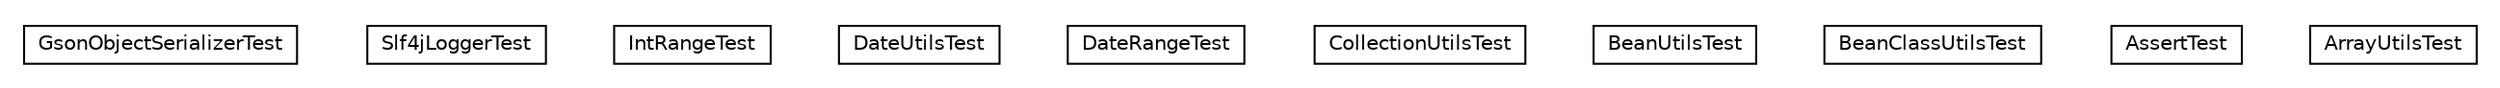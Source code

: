 #!/usr/local/bin/dot
#
# Class diagram 
# Generated by UMLGraph version R5_6_6-8-g8d7759 (http://www.umlgraph.org/)
#

digraph G {
	edge [fontname="Helvetica",fontsize=10,labelfontname="Helvetica",labelfontsize=10];
	node [fontname="Helvetica",fontsize=10,shape=plaintext];
	nodesep=0.25;
	ranksep=0.5;
	// org.dayatang.utils.GsonObjectSerializerTest
	c0 [label=<<table title="org.dayatang.utils.GsonObjectSerializerTest" border="0" cellborder="1" cellspacing="0" cellpadding="2" port="p" href="./GsonObjectSerializerTest.html">
		<tr><td><table border="0" cellspacing="0" cellpadding="1">
<tr><td align="center" balign="center"> GsonObjectSerializerTest </td></tr>
		</table></td></tr>
		</table>>, URL="./GsonObjectSerializerTest.html", fontname="Helvetica", fontcolor="black", fontsize=10.0];
	// org.dayatang.utils.Slf4jLoggerTest
	c1 [label=<<table title="org.dayatang.utils.Slf4jLoggerTest" border="0" cellborder="1" cellspacing="0" cellpadding="2" port="p" href="./Slf4jLoggerTest.html">
		<tr><td><table border="0" cellspacing="0" cellpadding="1">
<tr><td align="center" balign="center"> Slf4jLoggerTest </td></tr>
		</table></td></tr>
		</table>>, URL="./Slf4jLoggerTest.html", fontname="Helvetica", fontcolor="black", fontsize=10.0];
	// org.dayatang.utils.IntRangeTest
	c2 [label=<<table title="org.dayatang.utils.IntRangeTest" border="0" cellborder="1" cellspacing="0" cellpadding="2" port="p" href="./IntRangeTest.html">
		<tr><td><table border="0" cellspacing="0" cellpadding="1">
<tr><td align="center" balign="center"> IntRangeTest </td></tr>
		</table></td></tr>
		</table>>, URL="./IntRangeTest.html", fontname="Helvetica", fontcolor="black", fontsize=10.0];
	// org.dayatang.utils.DateUtilsTest
	c3 [label=<<table title="org.dayatang.utils.DateUtilsTest" border="0" cellborder="1" cellspacing="0" cellpadding="2" port="p" href="./DateUtilsTest.html">
		<tr><td><table border="0" cellspacing="0" cellpadding="1">
<tr><td align="center" balign="center"> DateUtilsTest </td></tr>
		</table></td></tr>
		</table>>, URL="./DateUtilsTest.html", fontname="Helvetica", fontcolor="black", fontsize=10.0];
	// org.dayatang.utils.DateRangeTest
	c4 [label=<<table title="org.dayatang.utils.DateRangeTest" border="0" cellborder="1" cellspacing="0" cellpadding="2" port="p" href="./DateRangeTest.html">
		<tr><td><table border="0" cellspacing="0" cellpadding="1">
<tr><td align="center" balign="center"> DateRangeTest </td></tr>
		</table></td></tr>
		</table>>, URL="./DateRangeTest.html", fontname="Helvetica", fontcolor="black", fontsize=10.0];
	// org.dayatang.utils.CollectionUtilsTest
	c5 [label=<<table title="org.dayatang.utils.CollectionUtilsTest" border="0" cellborder="1" cellspacing="0" cellpadding="2" port="p" href="./CollectionUtilsTest.html">
		<tr><td><table border="0" cellspacing="0" cellpadding="1">
<tr><td align="center" balign="center"> CollectionUtilsTest </td></tr>
		</table></td></tr>
		</table>>, URL="./CollectionUtilsTest.html", fontname="Helvetica", fontcolor="black", fontsize=10.0];
	// org.dayatang.utils.BeanUtilsTest
	c6 [label=<<table title="org.dayatang.utils.BeanUtilsTest" border="0" cellborder="1" cellspacing="0" cellpadding="2" port="p" href="./BeanUtilsTest.html">
		<tr><td><table border="0" cellspacing="0" cellpadding="1">
<tr><td align="center" balign="center"> BeanUtilsTest </td></tr>
		</table></td></tr>
		</table>>, URL="./BeanUtilsTest.html", fontname="Helvetica", fontcolor="black", fontsize=10.0];
	// org.dayatang.utils.BeanClassUtilsTest
	c7 [label=<<table title="org.dayatang.utils.BeanClassUtilsTest" border="0" cellborder="1" cellspacing="0" cellpadding="2" port="p" href="./BeanClassUtilsTest.html">
		<tr><td><table border="0" cellspacing="0" cellpadding="1">
<tr><td align="center" balign="center"> BeanClassUtilsTest </td></tr>
		</table></td></tr>
		</table>>, URL="./BeanClassUtilsTest.html", fontname="Helvetica", fontcolor="black", fontsize=10.0];
	// org.dayatang.utils.AssertTest
	c8 [label=<<table title="org.dayatang.utils.AssertTest" border="0" cellborder="1" cellspacing="0" cellpadding="2" port="p" href="./AssertTest.html">
		<tr><td><table border="0" cellspacing="0" cellpadding="1">
<tr><td align="center" balign="center"> AssertTest </td></tr>
		</table></td></tr>
		</table>>, URL="./AssertTest.html", fontname="Helvetica", fontcolor="black", fontsize=10.0];
	// org.dayatang.utils.ArrayUtilsTest
	c9 [label=<<table title="org.dayatang.utils.ArrayUtilsTest" border="0" cellborder="1" cellspacing="0" cellpadding="2" port="p" href="./ArrayUtilsTest.html">
		<tr><td><table border="0" cellspacing="0" cellpadding="1">
<tr><td align="center" balign="center"> ArrayUtilsTest </td></tr>
		</table></td></tr>
		</table>>, URL="./ArrayUtilsTest.html", fontname="Helvetica", fontcolor="black", fontsize=10.0];
}

